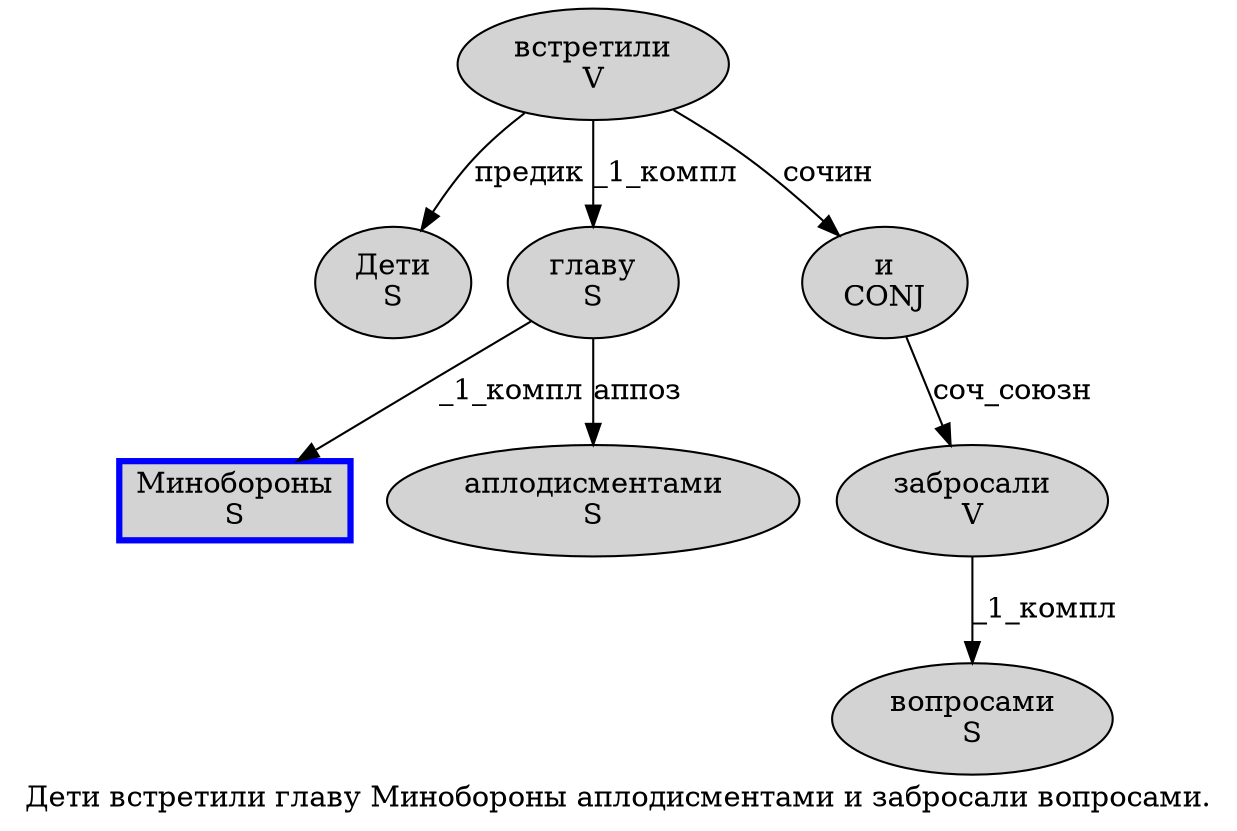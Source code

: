 digraph SENTENCE_643 {
	graph [label="Дети встретили главу Минобороны аплодисментами и забросали вопросами."]
	node [style=filled]
		0 [label="Дети
S" color="" fillcolor=lightgray penwidth=1 shape=ellipse]
		1 [label="встретили
V" color="" fillcolor=lightgray penwidth=1 shape=ellipse]
		2 [label="главу
S" color="" fillcolor=lightgray penwidth=1 shape=ellipse]
		3 [label="Минобороны
S" color=blue fillcolor=lightgray penwidth=3 shape=box]
		4 [label="аплодисментами
S" color="" fillcolor=lightgray penwidth=1 shape=ellipse]
		5 [label="и
CONJ" color="" fillcolor=lightgray penwidth=1 shape=ellipse]
		6 [label="забросали
V" color="" fillcolor=lightgray penwidth=1 shape=ellipse]
		7 [label="вопросами
S" color="" fillcolor=lightgray penwidth=1 shape=ellipse]
			6 -> 7 [label="_1_компл"]
			2 -> 3 [label="_1_компл"]
			2 -> 4 [label="аппоз"]
			1 -> 0 [label="предик"]
			1 -> 2 [label="_1_компл"]
			1 -> 5 [label="сочин"]
			5 -> 6 [label="соч_союзн"]
}